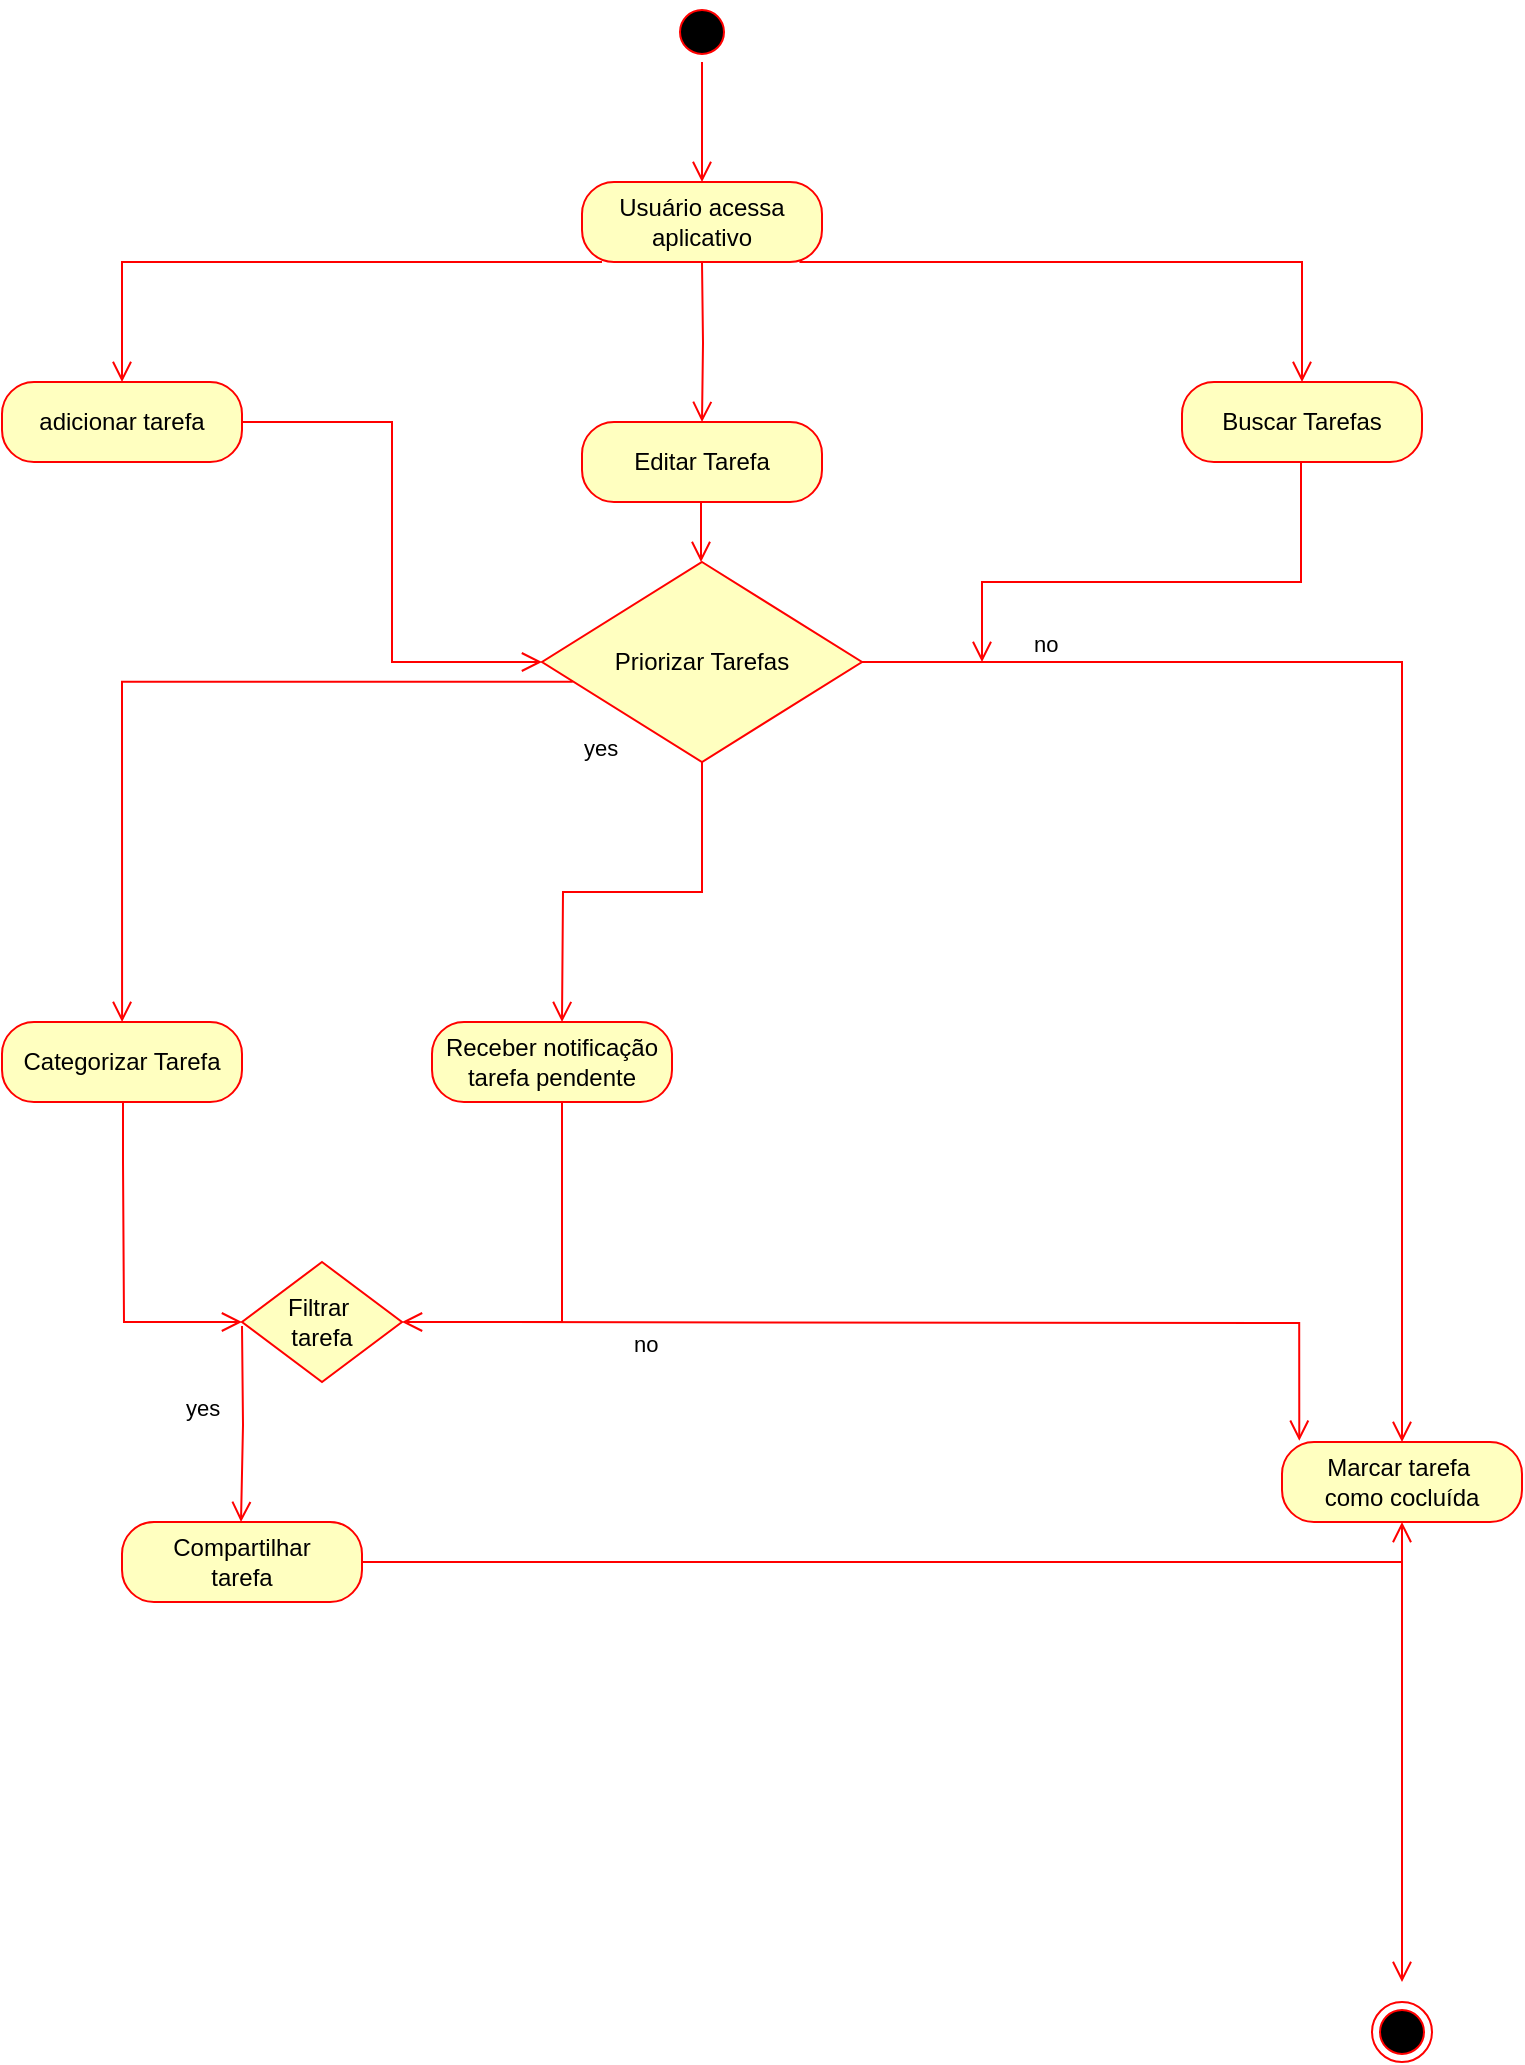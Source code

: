 <mxfile version="22.1.5" type="github">
  <diagram name="Page-1" id="1iX7W7CZyngNhClBLIJz">
    <mxGraphModel dx="786" dy="425" grid="1" gridSize="10" guides="1" tooltips="1" connect="1" arrows="1" fold="1" page="1" pageScale="1" pageWidth="827" pageHeight="1169" math="0" shadow="0">
      <root>
        <mxCell id="0" />
        <mxCell id="1" parent="0" />
        <mxCell id="JD0r5QBso3Y0Laxp2Myk-1" value="Usuário acessa aplicativo" style="rounded=1;whiteSpace=wrap;html=1;arcSize=40;fontColor=#000000;fillColor=#ffffc0;strokeColor=#ff0000;" vertex="1" parent="1">
          <mxGeometry x="310" y="120" width="120" height="40" as="geometry" />
        </mxCell>
        <mxCell id="JD0r5QBso3Y0Laxp2Myk-2" value="" style="edgeStyle=orthogonalEdgeStyle;html=1;verticalAlign=bottom;endArrow=open;endSize=8;strokeColor=#ff0000;rounded=0;entryX=0.5;entryY=0;entryDx=0;entryDy=0;" edge="1" parent="1" target="JD0r5QBso3Y0Laxp2Myk-5">
          <mxGeometry relative="1" as="geometry">
            <mxPoint x="80" y="180" as="targetPoint" />
            <mxPoint x="320" y="160" as="sourcePoint" />
            <Array as="points">
              <mxPoint x="80" y="160" />
            </Array>
          </mxGeometry>
        </mxCell>
        <mxCell id="JD0r5QBso3Y0Laxp2Myk-3" value="" style="ellipse;html=1;shape=startState;fillColor=#000000;strokeColor=#ff0000;" vertex="1" parent="1">
          <mxGeometry x="355" y="30" width="30" height="30" as="geometry" />
        </mxCell>
        <mxCell id="JD0r5QBso3Y0Laxp2Myk-4" value="" style="edgeStyle=orthogonalEdgeStyle;html=1;verticalAlign=bottom;endArrow=open;endSize=8;strokeColor=#ff0000;rounded=0;" edge="1" source="JD0r5QBso3Y0Laxp2Myk-3" parent="1">
          <mxGeometry relative="1" as="geometry">
            <mxPoint x="370" y="120" as="targetPoint" />
          </mxGeometry>
        </mxCell>
        <mxCell id="JD0r5QBso3Y0Laxp2Myk-5" value="adicionar tarefa" style="rounded=1;whiteSpace=wrap;html=1;arcSize=40;fontColor=#000000;fillColor=#ffffc0;strokeColor=#ff0000;" vertex="1" parent="1">
          <mxGeometry x="20" y="220" width="120" height="40" as="geometry" />
        </mxCell>
        <mxCell id="JD0r5QBso3Y0Laxp2Myk-6" value="" style="edgeStyle=orthogonalEdgeStyle;html=1;verticalAlign=bottom;endArrow=open;endSize=8;strokeColor=#ff0000;rounded=0;entryX=0;entryY=0.5;entryDx=0;entryDy=0;" edge="1" source="JD0r5QBso3Y0Laxp2Myk-5" parent="1" target="JD0r5QBso3Y0Laxp2Myk-23">
          <mxGeometry relative="1" as="geometry">
            <mxPoint x="80" y="280" as="targetPoint" />
          </mxGeometry>
        </mxCell>
        <mxCell id="JD0r5QBso3Y0Laxp2Myk-7" value="Editar Tarefa" style="rounded=1;whiteSpace=wrap;html=1;arcSize=40;fontColor=#000000;fillColor=#ffffc0;strokeColor=#ff0000;" vertex="1" parent="1">
          <mxGeometry x="310" y="240" width="120" height="40" as="geometry" />
        </mxCell>
        <mxCell id="JD0r5QBso3Y0Laxp2Myk-9" value="Buscar Tarefas" style="rounded=1;whiteSpace=wrap;html=1;arcSize=40;fontColor=#000000;fillColor=#ffffc0;strokeColor=#ff0000;" vertex="1" parent="1">
          <mxGeometry x="610" y="220" width="120" height="40" as="geometry" />
        </mxCell>
        <mxCell id="JD0r5QBso3Y0Laxp2Myk-14" value="" style="edgeStyle=orthogonalEdgeStyle;html=1;verticalAlign=bottom;endArrow=open;endSize=8;strokeColor=#ff0000;rounded=0;" edge="1" parent="1">
          <mxGeometry relative="1" as="geometry">
            <mxPoint x="510" y="360" as="targetPoint" />
            <mxPoint x="669.5" y="260" as="sourcePoint" />
            <Array as="points">
              <mxPoint x="670" y="320" />
            </Array>
          </mxGeometry>
        </mxCell>
        <mxCell id="JD0r5QBso3Y0Laxp2Myk-19" value="" style="edgeStyle=orthogonalEdgeStyle;html=1;verticalAlign=bottom;endArrow=open;endSize=8;strokeColor=#ff0000;rounded=0;entryX=0.5;entryY=0;entryDx=0;entryDy=0;" edge="1" parent="1" target="JD0r5QBso3Y0Laxp2Myk-7">
          <mxGeometry relative="1" as="geometry">
            <mxPoint x="370" y="220" as="targetPoint" />
            <mxPoint x="370" y="160" as="sourcePoint" />
            <Array as="points" />
          </mxGeometry>
        </mxCell>
        <mxCell id="JD0r5QBso3Y0Laxp2Myk-22" value="" style="edgeStyle=orthogonalEdgeStyle;html=1;verticalAlign=bottom;endArrow=open;endSize=8;strokeColor=#ff0000;rounded=0;entryX=0.5;entryY=0;entryDx=0;entryDy=0;exitX=0.906;exitY=1;exitDx=0;exitDy=0;exitPerimeter=0;" edge="1" parent="1" source="JD0r5QBso3Y0Laxp2Myk-1">
          <mxGeometry relative="1" as="geometry">
            <mxPoint x="670" y="220" as="targetPoint" />
            <mxPoint x="520" y="160" as="sourcePoint" />
            <Array as="points">
              <mxPoint x="670" y="160" />
            </Array>
          </mxGeometry>
        </mxCell>
        <mxCell id="JD0r5QBso3Y0Laxp2Myk-23" value="Priorizar Tarefas" style="rhombus;whiteSpace=wrap;html=1;fontColor=#000000;fillColor=#ffffc0;strokeColor=#ff0000;" vertex="1" parent="1">
          <mxGeometry x="290" y="310" width="160" height="100" as="geometry" />
        </mxCell>
        <mxCell id="JD0r5QBso3Y0Laxp2Myk-24" value="no" style="edgeStyle=orthogonalEdgeStyle;html=1;align=left;verticalAlign=bottom;endArrow=open;endSize=8;strokeColor=#ff0000;rounded=0;" edge="1" source="JD0r5QBso3Y0Laxp2Myk-23" parent="1" target="JD0r5QBso3Y0Laxp2Myk-39">
          <mxGeometry x="-0.777" y="-10" relative="1" as="geometry">
            <mxPoint x="720" y="650" as="targetPoint" />
            <Array as="points">
              <mxPoint x="720" y="360" />
              <mxPoint x="720" y="580" />
            </Array>
            <mxPoint x="10" y="-10" as="offset" />
          </mxGeometry>
        </mxCell>
        <mxCell id="JD0r5QBso3Y0Laxp2Myk-25" value="yes" style="edgeStyle=orthogonalEdgeStyle;html=1;align=left;verticalAlign=top;endArrow=open;endSize=8;strokeColor=#ff0000;rounded=0;entryX=0.417;entryY=0;entryDx=0;entryDy=0;entryPerimeter=0;exitX=0.096;exitY=0.599;exitDx=0;exitDy=0;exitPerimeter=0;" edge="1" source="JD0r5QBso3Y0Laxp2Myk-23" parent="1">
          <mxGeometry x="-1" y="20" relative="1" as="geometry">
            <mxPoint x="80.04" y="540" as="targetPoint" />
            <mxPoint x="300" y="370" as="sourcePoint" />
            <Array as="points">
              <mxPoint x="80" y="370" />
            </Array>
            <mxPoint x="4" as="offset" />
          </mxGeometry>
        </mxCell>
        <mxCell id="JD0r5QBso3Y0Laxp2Myk-31" value="" style="edgeStyle=orthogonalEdgeStyle;html=1;verticalAlign=bottom;endArrow=open;endSize=8;strokeColor=#ff0000;rounded=0;" edge="1" parent="1">
          <mxGeometry relative="1" as="geometry">
            <mxPoint x="369.5" y="310" as="targetPoint" />
            <mxPoint x="369.5" y="280" as="sourcePoint" />
            <Array as="points">
              <mxPoint x="369.5" y="280" />
            </Array>
          </mxGeometry>
        </mxCell>
        <mxCell id="JD0r5QBso3Y0Laxp2Myk-33" value="Categorizar Tarefa" style="rounded=1;whiteSpace=wrap;html=1;arcSize=40;fontColor=#000000;fillColor=#ffffc0;strokeColor=#ff0000;" vertex="1" parent="1">
          <mxGeometry x="20" y="540" width="120" height="40" as="geometry" />
        </mxCell>
        <mxCell id="JD0r5QBso3Y0Laxp2Myk-34" value="" style="edgeStyle=orthogonalEdgeStyle;html=1;verticalAlign=bottom;endArrow=open;endSize=8;strokeColor=#ff0000;rounded=0;entryX=0;entryY=0.5;entryDx=0;entryDy=0;" edge="1" parent="1">
          <mxGeometry relative="1" as="geometry">
            <mxPoint x="140" y="690" as="targetPoint" />
            <mxPoint x="80.5" y="580" as="sourcePoint" />
            <Array as="points">
              <mxPoint x="81" y="610" />
              <mxPoint x="81" y="610" />
              <mxPoint x="81" y="690" />
            </Array>
          </mxGeometry>
        </mxCell>
        <mxCell id="JD0r5QBso3Y0Laxp2Myk-35" value="Receber notificação&lt;br&gt;tarefa pendente" style="rounded=1;whiteSpace=wrap;html=1;arcSize=40;fontColor=#000000;fillColor=#ffffc0;strokeColor=#ff0000;" vertex="1" parent="1">
          <mxGeometry x="235" y="540" width="120" height="40" as="geometry" />
        </mxCell>
        <mxCell id="JD0r5QBso3Y0Laxp2Myk-36" value="" style="edgeStyle=orthogonalEdgeStyle;html=1;verticalAlign=bottom;endArrow=open;endSize=8;strokeColor=#ff0000;rounded=0;" edge="1" parent="1">
          <mxGeometry relative="1" as="geometry">
            <mxPoint x="220" y="690" as="targetPoint" />
            <mxPoint x="300" y="580" as="sourcePoint" />
            <Array as="points">
              <mxPoint x="300" y="610" />
              <mxPoint x="300" y="610" />
            </Array>
          </mxGeometry>
        </mxCell>
        <mxCell id="JD0r5QBso3Y0Laxp2Myk-38" value="" style="edgeStyle=orthogonalEdgeStyle;html=1;verticalAlign=bottom;endArrow=open;endSize=8;strokeColor=#ff0000;rounded=0;entryX=0;entryY=0.5;entryDx=0;entryDy=0;" edge="1" parent="1" source="JD0r5QBso3Y0Laxp2Myk-23">
          <mxGeometry relative="1" as="geometry">
            <mxPoint x="300" y="540" as="targetPoint" />
            <mxPoint x="150" y="420" as="sourcePoint" />
          </mxGeometry>
        </mxCell>
        <mxCell id="JD0r5QBso3Y0Laxp2Myk-39" value="Marcar tarefa&amp;nbsp;&lt;br&gt;como cocluída" style="rounded=1;whiteSpace=wrap;html=1;arcSize=40;fontColor=#000000;fillColor=#ffffc0;strokeColor=#ff0000;" vertex="1" parent="1">
          <mxGeometry x="660" y="750" width="120" height="40" as="geometry" />
        </mxCell>
        <mxCell id="JD0r5QBso3Y0Laxp2Myk-44" value="Filtrar&amp;nbsp;&lt;br&gt;tarefa" style="rhombus;whiteSpace=wrap;html=1;fontColor=#000000;fillColor=#ffffc0;strokeColor=#ff0000;" vertex="1" parent="1">
          <mxGeometry x="140" y="660" width="80" height="60" as="geometry" />
        </mxCell>
        <mxCell id="JD0r5QBso3Y0Laxp2Myk-45" value="no" style="edgeStyle=orthogonalEdgeStyle;html=1;align=left;verticalAlign=bottom;endArrow=open;endSize=8;strokeColor=#ff0000;rounded=0;entryX=0.072;entryY=-0.016;entryDx=0;entryDy=0;entryPerimeter=0;" edge="1" parent="1" target="JD0r5QBso3Y0Laxp2Myk-39">
          <mxGeometry x="-0.58" y="-20" relative="1" as="geometry">
            <mxPoint x="300" y="810" as="targetPoint" />
            <mxPoint x="230" y="690" as="sourcePoint" />
            <mxPoint as="offset" />
          </mxGeometry>
        </mxCell>
        <mxCell id="JD0r5QBso3Y0Laxp2Myk-46" value="yes" style="edgeStyle=orthogonalEdgeStyle;html=1;align=left;verticalAlign=top;endArrow=open;endSize=8;strokeColor=#ff0000;rounded=0;" edge="1" parent="1">
          <mxGeometry x="-0.438" y="-30" relative="1" as="geometry">
            <mxPoint x="139.5" y="790" as="targetPoint" />
            <mxPoint x="140" y="692" as="sourcePoint" />
            <mxPoint as="offset" />
          </mxGeometry>
        </mxCell>
        <mxCell id="JD0r5QBso3Y0Laxp2Myk-47" value="Compartilhar&lt;br&gt;tarefa" style="rounded=1;whiteSpace=wrap;html=1;arcSize=40;fontColor=#000000;fillColor=#ffffc0;strokeColor=#ff0000;" vertex="1" parent="1">
          <mxGeometry x="80" y="790" width="120" height="40" as="geometry" />
        </mxCell>
        <mxCell id="JD0r5QBso3Y0Laxp2Myk-48" value="" style="edgeStyle=orthogonalEdgeStyle;html=1;verticalAlign=bottom;endArrow=open;endSize=8;strokeColor=#ff0000;rounded=0;entryX=0.5;entryY=1;entryDx=0;entryDy=0;" edge="1" source="JD0r5QBso3Y0Laxp2Myk-47" parent="1" target="JD0r5QBso3Y0Laxp2Myk-39">
          <mxGeometry relative="1" as="geometry">
            <mxPoint x="140" y="940" as="targetPoint" />
          </mxGeometry>
        </mxCell>
        <mxCell id="JD0r5QBso3Y0Laxp2Myk-50" value="" style="edgeStyle=orthogonalEdgeStyle;html=1;verticalAlign=bottom;endArrow=open;endSize=8;strokeColor=#ff0000;rounded=0;" edge="1" parent="1">
          <mxGeometry relative="1" as="geometry">
            <mxPoint x="720" y="1020" as="targetPoint" />
            <mxPoint x="720" y="810" as="sourcePoint" />
            <Array as="points">
              <mxPoint x="720" y="980" />
            </Array>
          </mxGeometry>
        </mxCell>
        <mxCell id="JD0r5QBso3Y0Laxp2Myk-51" value="" style="ellipse;html=1;shape=endState;fillColor=#000000;strokeColor=#ff0000;" vertex="1" parent="1">
          <mxGeometry x="705" y="1030" width="30" height="30" as="geometry" />
        </mxCell>
      </root>
    </mxGraphModel>
  </diagram>
</mxfile>
